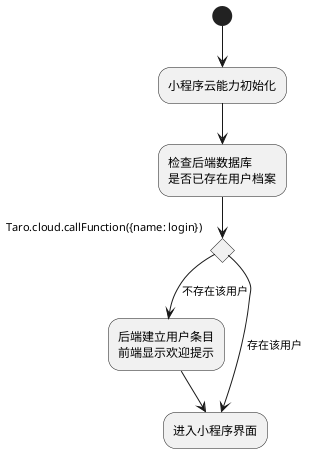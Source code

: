 @startuml chap5-init

(*) --> "小程序云能力初始化"
--> "检查后端数据库\n是否已存在用户档案"

if "Taro.cloud.callFunction({name: login})" then
  -->[不存在该用户] "后端建立用户条目\n前端显示欢迎提示"
  --> "进入小程序界面"
else
  -->[存在该用户] "进入小程序界面"
endif

@enduml
